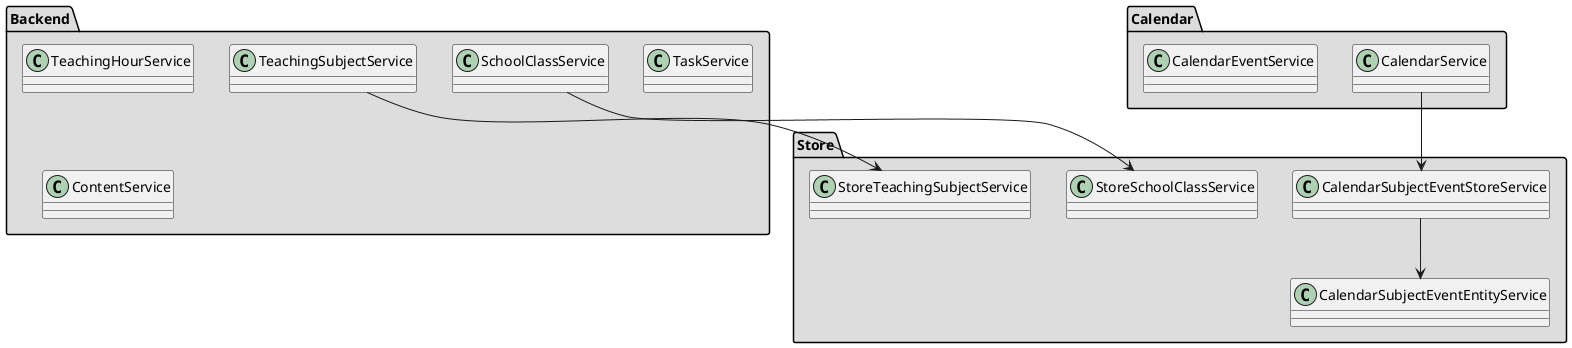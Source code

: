 @startuml

package "Backend" #DDDDDD {
class SchoolClassService
class TeachingHourService
class TeachingSubjectService
class TaskService
class ContentService

}

package "Store" #DDDDDD {
class StoreTeachingSubjectService
class StoreSchoolClassService
class CalendarSubjectEventStoreService
class CalendarSubjectEventEntityService

CalendarSubjectEventStoreService --> CalendarSubjectEventEntityService
}

package "Calendar" #DDDDDD {
class CalendarService
class CalendarEventService
}

SchoolClassService --> StoreSchoolClassService
CalendarService --> CalendarSubjectEventStoreService
TeachingSubjectService --> StoreTeachingSubjectService
@enduml
